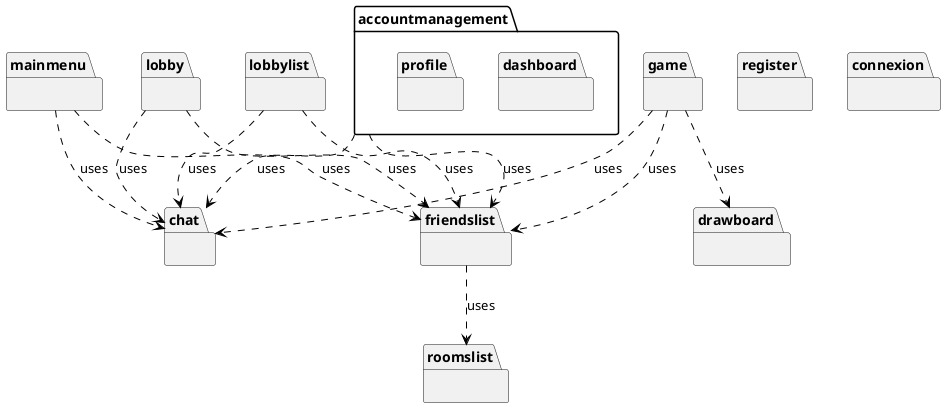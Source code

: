 @startuml
'https://plantuml.com/deployment-diagram
'https://plantuml.com/class-diagram

package roomslist {}
package register {}

package mainmenu {}

package lobbylist{}

package lobby {}

package game {}

package friendslist {}

package drawboard {}

package connexion {}

package chat {}

package accountmanagement{

    package dashboard {}

    package profile {}
}

accountmanagement .[#black].> chat : uses
game .[#black].> chat : uses
lobby .[#black].> chat : uses
lobbylist .[#black].> chat : uses
mainmenu .[#black].> chat : uses
game .[#black].> drawboard : uses

accountmanagement .[#black].> friendslist : uses
game .[#black].> friendslist : uses
lobby .[#black].> friendslist : uses
lobbylist .[#black].> friendslist : uses
mainmenu .[#black].> friendslist : uses

friendslist .[#black].> roomslist : uses
@enduml